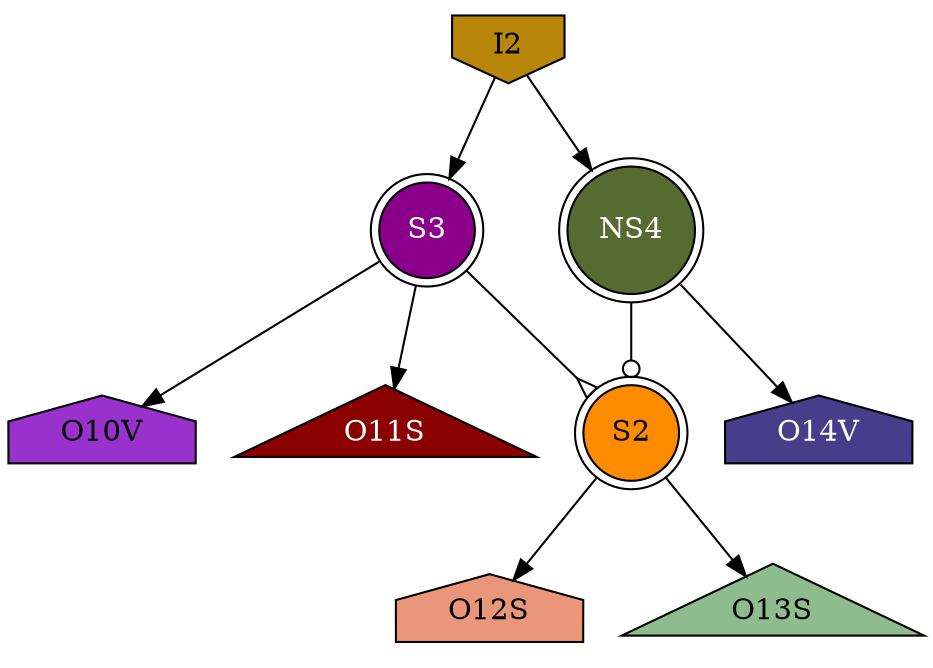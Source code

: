 digraph {
	In0 [label=I2 fillcolor=darkgoldenrod fontcolor=black shape=invhouse style=filled]
	0 [label=S3 fillcolor=darkmagenta fontcolor=white shape=doublecircle style=filled]
	1 [label=NS4 fillcolor=darkolivegreen fontcolor=white shape=doublecircle style=filled]
	2 [label=S2 fillcolor=darkorange fontcolor=black shape=doublecircle style=filled]
	Out0 [label=O10V fillcolor=darkorchid fontcolor=black shape=house style=filled]
	0 -> Out0
	Out1 [label=O11S fillcolor=darkred fontcolor=white shape=triangle style=filled]
	0 -> Out1
	Out2 [label=O12S fillcolor=darksalmon fontcolor=black shape=house style=filled]
	2 -> Out2
	Out3 [label=O13S fillcolor=darkseagreen fontcolor=black shape=triangle style=filled]
	2 -> Out3
	Out4 [label=O14V fillcolor=darkslateblue fontcolor=white shape=house style=filled]
	1 -> Out4
	In0 -> 0
	In0 -> 1
	0 -> 2 [arrowhead=invempty]
	1 -> 2 [arrowhead=odot]
}
